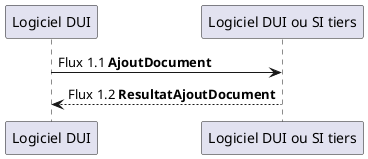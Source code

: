 @startuml

"Logiciel DUI" -> "Logiciel DUI ou SI tiers" : Flux 1.1 **AjoutDocument**
"Logiciel DUI" <-- "Logiciel DUI ou SI tiers" : Flux 1.2 **ResultatAjoutDocument**

@enduml
